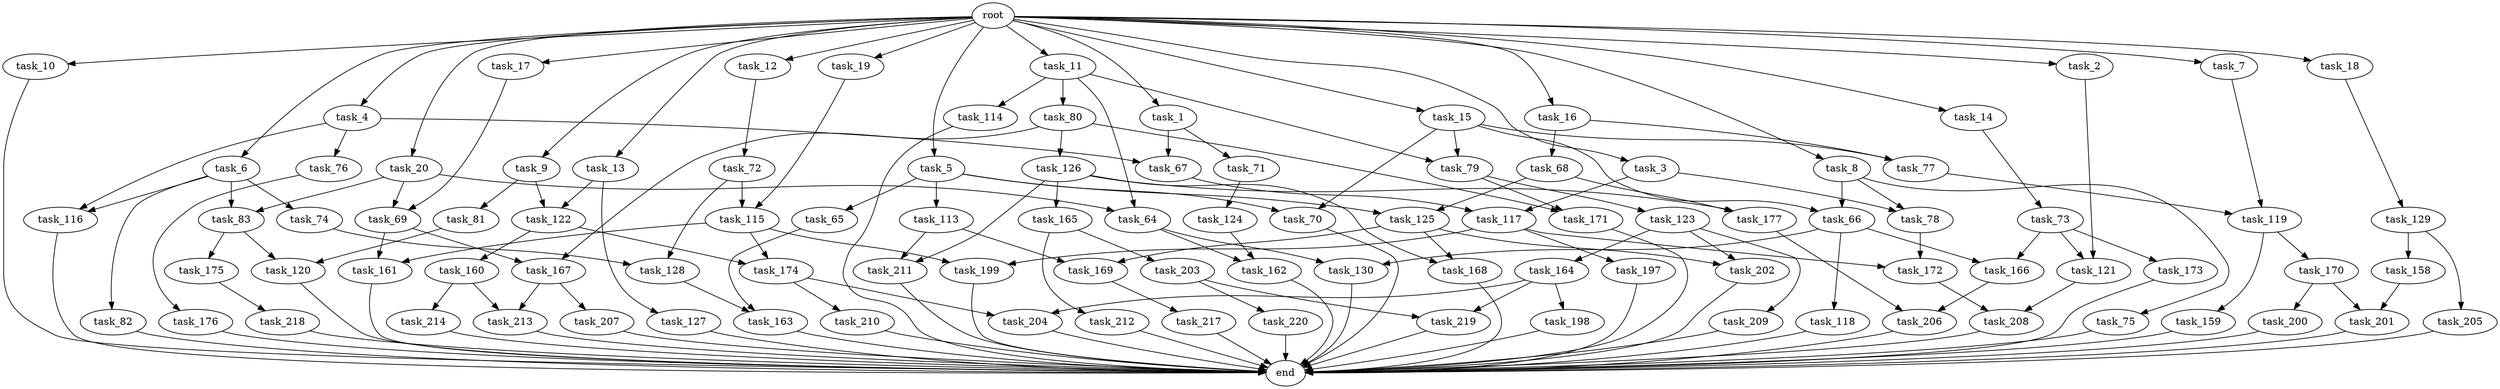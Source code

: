 digraph G {
  root [size="0.000000"];
  task_1 [size="2.048000"];
  task_2 [size="2.048000"];
  task_3 [size="2.048000"];
  task_4 [size="2.048000"];
  task_5 [size="2.048000"];
  task_6 [size="2.048000"];
  task_7 [size="2.048000"];
  task_8 [size="2.048000"];
  task_9 [size="2.048000"];
  task_10 [size="2.048000"];
  task_11 [size="2.048000"];
  task_12 [size="2.048000"];
  task_13 [size="2.048000"];
  task_14 [size="2.048000"];
  task_15 [size="2.048000"];
  task_16 [size="2.048000"];
  task_17 [size="2.048000"];
  task_18 [size="2.048000"];
  task_19 [size="2.048000"];
  task_20 [size="2.048000"];
  task_64 [size="2336462209.024000"];
  task_65 [size="841813590.016000"];
  task_66 [size="2010044694.528000"];
  task_67 [size="2491081031.680000"];
  task_68 [size="429496729.600000"];
  task_69 [size="773094113.280000"];
  task_70 [size="2233382993.920000"];
  task_71 [size="1099511627.776000"];
  task_72 [size="274877906.944000"];
  task_73 [size="429496729.600000"];
  task_74 [size="841813590.016000"];
  task_75 [size="618475290.624000"];
  task_76 [size="1391569403.904000"];
  task_77 [size="1821066133.504000"];
  task_78 [size="2336462209.024000"];
  task_79 [size="3109556322.304000"];
  task_80 [size="1717986918.400000"];
  task_81 [size="1717986918.400000"];
  task_82 [size="841813590.016000"];
  task_83 [size="1460288880.640000"];
  task_113 [size="841813590.016000"];
  task_114 [size="1717986918.400000"];
  task_115 [size="773094113.280000"];
  task_116 [size="2233382993.920000"];
  task_117 [size="1992864825.344000"];
  task_118 [size="1717986918.400000"];
  task_119 [size="223338299.392000"];
  task_120 [size="1941325217.792000"];
  task_121 [size="2233382993.920000"];
  task_122 [size="2817498546.176000"];
  task_123 [size="429496729.600000"];
  task_124 [size="1391569403.904000"];
  task_125 [size="910533066.752000"];
  task_126 [size="154618822.656000"];
  task_127 [size="1099511627.776000"];
  task_128 [size="2336462209.024000"];
  task_129 [size="68719476.736000"];
  task_130 [size="1786706395.136000"];
  task_158 [size="154618822.656000"];
  task_159 [size="1391569403.904000"];
  task_160 [size="68719476.736000"];
  task_161 [size="1872605741.056000"];
  task_162 [size="1786706395.136000"];
  task_163 [size="3109556322.304000"];
  task_164 [size="154618822.656000"];
  task_165 [size="618475290.624000"];
  task_166 [size="3109556322.304000"];
  task_167 [size="309237645.312000"];
  task_168 [size="1460288880.640000"];
  task_169 [size="1941325217.792000"];
  task_170 [size="1391569403.904000"];
  task_171 [size="584115552.256000"];
  task_172 [size="2233382993.920000"];
  task_173 [size="1391569403.904000"];
  task_174 [size="1786706395.136000"];
  task_175 [size="841813590.016000"];
  task_176 [size="1099511627.776000"];
  task_177 [size="687194767.360000"];
  task_197 [size="1391569403.904000"];
  task_198 [size="154618822.656000"];
  task_199 [size="3109556322.304000"];
  task_200 [size="1099511627.776000"];
  task_201 [size="1941325217.792000"];
  task_202 [size="996432412.672000"];
  task_203 [size="154618822.656000"];
  task_204 [size="996432412.672000"];
  task_205 [size="154618822.656000"];
  task_206 [size="1546188226.560000"];
  task_207 [size="429496729.600000"];
  task_208 [size="1717986918.400000"];
  task_209 [size="154618822.656000"];
  task_210 [size="841813590.016000"];
  task_211 [size="1717986918.400000"];
  task_212 [size="154618822.656000"];
  task_213 [size="1529008357.376000"];
  task_214 [size="1099511627.776000"];
  task_217 [size="1391569403.904000"];
  task_218 [size="274877906.944000"];
  task_219 [size="584115552.256000"];
  task_220 [size="429496729.600000"];
  end [size="0.000000"];

  root -> task_1 [size="1.000000"];
  root -> task_2 [size="1.000000"];
  root -> task_3 [size="1.000000"];
  root -> task_4 [size="1.000000"];
  root -> task_5 [size="1.000000"];
  root -> task_6 [size="1.000000"];
  root -> task_7 [size="1.000000"];
  root -> task_8 [size="1.000000"];
  root -> task_9 [size="1.000000"];
  root -> task_10 [size="1.000000"];
  root -> task_11 [size="1.000000"];
  root -> task_12 [size="1.000000"];
  root -> task_13 [size="1.000000"];
  root -> task_14 [size="1.000000"];
  root -> task_15 [size="1.000000"];
  root -> task_16 [size="1.000000"];
  root -> task_17 [size="1.000000"];
  root -> task_18 [size="1.000000"];
  root -> task_19 [size="1.000000"];
  root -> task_20 [size="1.000000"];
  task_1 -> task_67 [size="536870912.000000"];
  task_1 -> task_71 [size="536870912.000000"];
  task_2 -> task_121 [size="411041792.000000"];
  task_3 -> task_78 [size="838860800.000000"];
  task_3 -> task_117 [size="838860800.000000"];
  task_4 -> task_67 [size="679477248.000000"];
  task_4 -> task_76 [size="679477248.000000"];
  task_4 -> task_116 [size="679477248.000000"];
  task_5 -> task_65 [size="411041792.000000"];
  task_5 -> task_70 [size="411041792.000000"];
  task_5 -> task_113 [size="411041792.000000"];
  task_5 -> task_125 [size="411041792.000000"];
  task_6 -> task_74 [size="411041792.000000"];
  task_6 -> task_82 [size="411041792.000000"];
  task_6 -> task_83 [size="411041792.000000"];
  task_6 -> task_116 [size="411041792.000000"];
  task_7 -> task_119 [size="33554432.000000"];
  task_8 -> task_66 [size="301989888.000000"];
  task_8 -> task_75 [size="301989888.000000"];
  task_8 -> task_78 [size="301989888.000000"];
  task_9 -> task_81 [size="838860800.000000"];
  task_9 -> task_122 [size="838860800.000000"];
  task_10 -> end [size="1.000000"];
  task_11 -> task_64 [size="838860800.000000"];
  task_11 -> task_79 [size="838860800.000000"];
  task_11 -> task_80 [size="838860800.000000"];
  task_11 -> task_114 [size="838860800.000000"];
  task_12 -> task_72 [size="134217728.000000"];
  task_13 -> task_122 [size="536870912.000000"];
  task_13 -> task_127 [size="536870912.000000"];
  task_14 -> task_73 [size="209715200.000000"];
  task_15 -> task_66 [size="679477248.000000"];
  task_15 -> task_70 [size="679477248.000000"];
  task_15 -> task_77 [size="679477248.000000"];
  task_15 -> task_79 [size="679477248.000000"];
  task_16 -> task_68 [size="209715200.000000"];
  task_16 -> task_77 [size="209715200.000000"];
  task_17 -> task_69 [size="75497472.000000"];
  task_18 -> task_129 [size="33554432.000000"];
  task_19 -> task_115 [size="75497472.000000"];
  task_20 -> task_64 [size="301989888.000000"];
  task_20 -> task_69 [size="301989888.000000"];
  task_20 -> task_83 [size="301989888.000000"];
  task_64 -> task_130 [size="33554432.000000"];
  task_64 -> task_162 [size="33554432.000000"];
  task_65 -> task_163 [size="679477248.000000"];
  task_66 -> task_118 [size="838860800.000000"];
  task_66 -> task_130 [size="838860800.000000"];
  task_66 -> task_166 [size="838860800.000000"];
  task_67 -> task_117 [size="134217728.000000"];
  task_68 -> task_125 [size="33554432.000000"];
  task_68 -> task_177 [size="33554432.000000"];
  task_69 -> task_161 [size="75497472.000000"];
  task_69 -> task_167 [size="75497472.000000"];
  task_70 -> end [size="1.000000"];
  task_71 -> task_124 [size="679477248.000000"];
  task_72 -> task_115 [size="301989888.000000"];
  task_72 -> task_128 [size="301989888.000000"];
  task_73 -> task_121 [size="679477248.000000"];
  task_73 -> task_166 [size="679477248.000000"];
  task_73 -> task_173 [size="679477248.000000"];
  task_74 -> task_128 [size="838860800.000000"];
  task_75 -> end [size="1.000000"];
  task_76 -> task_176 [size="536870912.000000"];
  task_77 -> task_119 [size="75497472.000000"];
  task_78 -> task_172 [size="411041792.000000"];
  task_79 -> task_123 [size="209715200.000000"];
  task_79 -> task_171 [size="209715200.000000"];
  task_80 -> task_126 [size="75497472.000000"];
  task_80 -> task_167 [size="75497472.000000"];
  task_80 -> task_171 [size="75497472.000000"];
  task_81 -> task_120 [size="536870912.000000"];
  task_82 -> end [size="1.000000"];
  task_83 -> task_120 [size="411041792.000000"];
  task_83 -> task_175 [size="411041792.000000"];
  task_113 -> task_169 [size="536870912.000000"];
  task_113 -> task_211 [size="536870912.000000"];
  task_114 -> end [size="1.000000"];
  task_115 -> task_161 [size="838860800.000000"];
  task_115 -> task_174 [size="838860800.000000"];
  task_115 -> task_199 [size="838860800.000000"];
  task_116 -> end [size="1.000000"];
  task_117 -> task_172 [size="679477248.000000"];
  task_117 -> task_197 [size="679477248.000000"];
  task_117 -> task_199 [size="679477248.000000"];
  task_118 -> end [size="1.000000"];
  task_119 -> task_159 [size="679477248.000000"];
  task_119 -> task_170 [size="679477248.000000"];
  task_120 -> end [size="1.000000"];
  task_121 -> task_208 [size="536870912.000000"];
  task_122 -> task_160 [size="33554432.000000"];
  task_122 -> task_174 [size="33554432.000000"];
  task_123 -> task_164 [size="75497472.000000"];
  task_123 -> task_202 [size="75497472.000000"];
  task_123 -> task_209 [size="75497472.000000"];
  task_124 -> task_162 [size="838860800.000000"];
  task_125 -> task_168 [size="411041792.000000"];
  task_125 -> task_169 [size="411041792.000000"];
  task_125 -> task_202 [size="411041792.000000"];
  task_126 -> task_165 [size="301989888.000000"];
  task_126 -> task_168 [size="301989888.000000"];
  task_126 -> task_177 [size="301989888.000000"];
  task_126 -> task_211 [size="301989888.000000"];
  task_127 -> end [size="1.000000"];
  task_128 -> task_163 [size="838860800.000000"];
  task_129 -> task_158 [size="75497472.000000"];
  task_129 -> task_205 [size="75497472.000000"];
  task_130 -> end [size="1.000000"];
  task_158 -> task_201 [size="411041792.000000"];
  task_159 -> end [size="1.000000"];
  task_160 -> task_213 [size="536870912.000000"];
  task_160 -> task_214 [size="536870912.000000"];
  task_161 -> end [size="1.000000"];
  task_162 -> end [size="1.000000"];
  task_163 -> end [size="1.000000"];
  task_164 -> task_198 [size="75497472.000000"];
  task_164 -> task_204 [size="75497472.000000"];
  task_164 -> task_219 [size="75497472.000000"];
  task_165 -> task_203 [size="75497472.000000"];
  task_165 -> task_212 [size="75497472.000000"];
  task_166 -> task_206 [size="75497472.000000"];
  task_167 -> task_207 [size="209715200.000000"];
  task_167 -> task_213 [size="209715200.000000"];
  task_168 -> end [size="1.000000"];
  task_169 -> task_217 [size="679477248.000000"];
  task_170 -> task_200 [size="536870912.000000"];
  task_170 -> task_201 [size="536870912.000000"];
  task_171 -> end [size="1.000000"];
  task_172 -> task_208 [size="301989888.000000"];
  task_173 -> end [size="1.000000"];
  task_174 -> task_204 [size="411041792.000000"];
  task_174 -> task_210 [size="411041792.000000"];
  task_175 -> task_218 [size="134217728.000000"];
  task_176 -> end [size="1.000000"];
  task_177 -> task_206 [size="679477248.000000"];
  task_197 -> end [size="1.000000"];
  task_198 -> end [size="1.000000"];
  task_199 -> end [size="1.000000"];
  task_200 -> end [size="1.000000"];
  task_201 -> end [size="1.000000"];
  task_202 -> end [size="1.000000"];
  task_203 -> task_219 [size="209715200.000000"];
  task_203 -> task_220 [size="209715200.000000"];
  task_204 -> end [size="1.000000"];
  task_205 -> end [size="1.000000"];
  task_206 -> end [size="1.000000"];
  task_207 -> end [size="1.000000"];
  task_208 -> end [size="1.000000"];
  task_209 -> end [size="1.000000"];
  task_210 -> end [size="1.000000"];
  task_211 -> end [size="1.000000"];
  task_212 -> end [size="1.000000"];
  task_213 -> end [size="1.000000"];
  task_214 -> end [size="1.000000"];
  task_217 -> end [size="1.000000"];
  task_218 -> end [size="1.000000"];
  task_219 -> end [size="1.000000"];
  task_220 -> end [size="1.000000"];
}
